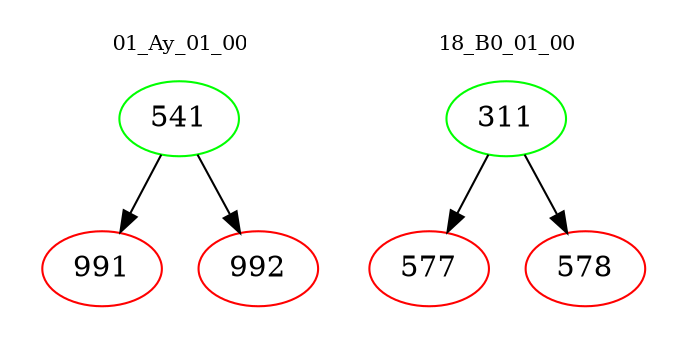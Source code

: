 digraph{
subgraph cluster_0 {
color = white
label = "01_Ay_01_00";
fontsize=10;
T0_541 [label="541", color="green"]
T0_541 -> T0_991 [color="black"]
T0_991 [label="991", color="red"]
T0_541 -> T0_992 [color="black"]
T0_992 [label="992", color="red"]
}
subgraph cluster_1 {
color = white
label = "18_B0_01_00";
fontsize=10;
T1_311 [label="311", color="green"]
T1_311 -> T1_577 [color="black"]
T1_577 [label="577", color="red"]
T1_311 -> T1_578 [color="black"]
T1_578 [label="578", color="red"]
}
}
